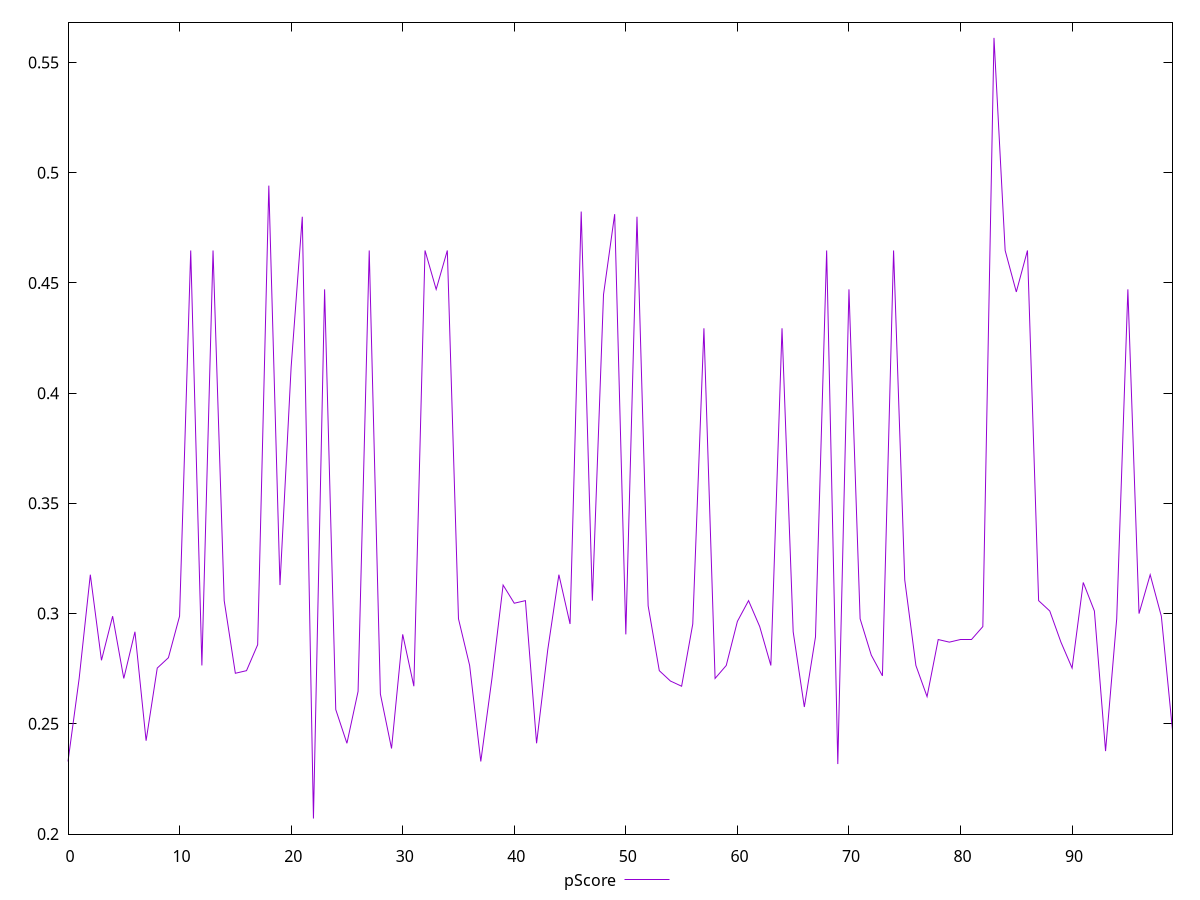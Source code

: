 reset

$pScore <<EOF
0 0.2329411764705882
1 0.27058823529411763
2 0.3176470588235294
3 0.2788235294117647
4 0.2988235294117647
5 0.27058823529411763
6 0.2917647058823529
7 0.2423529411764706
8 0.2752941176470588
9 0.28
10 0.2988235294117647
11 0.4647058823529412
12 0.27647058823529413
13 0.4647058823529412
14 0.3058823529411765
15 0.27294117647058824
16 0.2741176470588235
17 0.2858823529411765
18 0.49411764705882355
19 0.3129411764705882
20 0.4117647058823529
21 0.48
22 0.20705882352941174
23 0.4470588235294118
24 0.2564705882352941
25 0.24117647058823527
26 0.2647058823529412
27 0.4647058823529412
28 0.2635294117647059
29 0.2388235294117647
30 0.29058823529411765
31 0.2670588235294118
32 0.4647058823529412
33 0.4470588235294118
34 0.4647058823529412
35 0.2976470588235294
36 0.27647058823529413
37 0.2329411764705882
38 0.27058823529411763
39 0.3129411764705882
40 0.30470588235294116
41 0.3058823529411765
42 0.24117647058823527
43 0.28352941176470586
44 0.3176470588235294
45 0.2952941176470588
46 0.4823529411764706
47 0.3058823529411765
48 0.4447058823529412
49 0.4811764705882353
50 0.29058823529411765
51 0.48
52 0.3035294117647059
53 0.2741176470588235
54 0.26941176470588235
55 0.2670588235294118
56 0.2952941176470588
57 0.4294117647058824
58 0.27058823529411763
59 0.27647058823529413
60 0.29647058823529415
61 0.3058823529411765
62 0.2941176470588235
63 0.27647058823529413
64 0.4294117647058824
65 0.2917647058823529
66 0.2576470588235294
67 0.28941176470588237
68 0.4647058823529412
69 0.23176470588235293
70 0.4470588235294118
71 0.2976470588235294
72 0.28117647058823525
73 0.2717647058823529
74 0.4647058823529412
75 0.31529411764705884
76 0.27647058823529413
77 0.26235294117647057
78 0.28823529411764703
79 0.28705882352941176
80 0.28823529411764703
81 0.28823529411764703
82 0.2941176470588235
83 0.5611111111111111
84 0.4647058823529412
85 0.44588235294117645
86 0.4647058823529412
87 0.3058823529411765
88 0.30117647058823527
89 0.28705882352941176
90 0.2752941176470588
91 0.3141176470588235
92 0.30117647058823527
93 0.23764705882352938
94 0.2976470588235294
95 0.4470588235294118
96 0.3
97 0.3176470588235294
98 0.2988235294117647
99 0.24705882352941178
EOF

set key outside below
set xrange [0:99]
set yrange [0.19997777777777775:0.5681921568627452]
set trange [0.19997777777777775:0.5681921568627452]
set terminal svg size 640, 500 enhanced background rgb 'white'
set output "report_00015_2021-02-09T16-11-33.973Z/uses-text-compression/samples/pages+cached+noadtech/pScore/values.svg"

plot $pScore title "pScore" with line

reset
